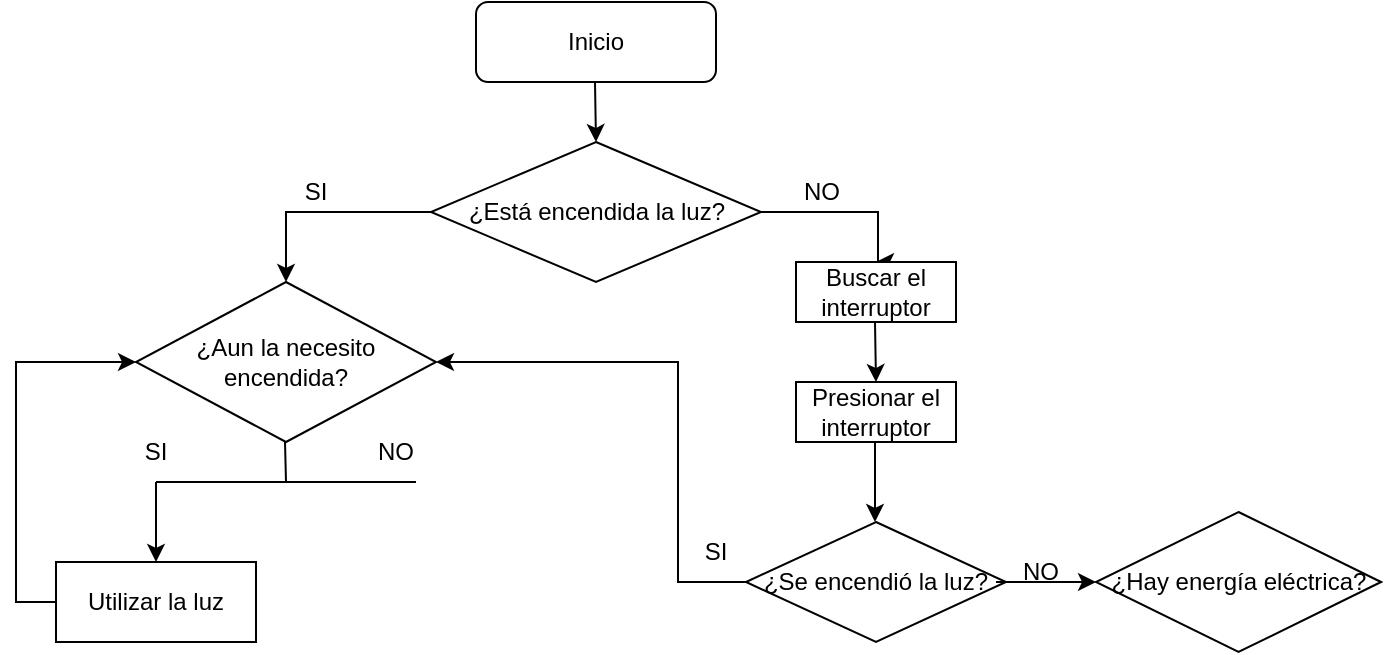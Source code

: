 <mxfile version="21.2.2" type="github">
  <diagram name="Page-1" id="yjx0suM_VuWiPLJv4gr1">
    <mxGraphModel dx="954" dy="647" grid="1" gridSize="10" guides="1" tooltips="1" connect="1" arrows="1" fold="1" page="1" pageScale="1" pageWidth="850" pageHeight="1100" math="0" shadow="0">
      <root>
        <mxCell id="0" />
        <mxCell id="1" parent="0" />
        <mxCell id="2-mPB67WOmI-iHg1lCJ8-1" value="Inicio" style="rounded=1;whiteSpace=wrap;html=1;" vertex="1" parent="1">
          <mxGeometry x="330" y="40" width="120" height="40" as="geometry" />
        </mxCell>
        <mxCell id="2-mPB67WOmI-iHg1lCJ8-29" style="edgeStyle=orthogonalEdgeStyle;rounded=0;orthogonalLoop=1;jettySize=auto;html=1;exitX=1;exitY=0.5;exitDx=0;exitDy=0;" edge="1" parent="1" source="2-mPB67WOmI-iHg1lCJ8-4">
          <mxGeometry relative="1" as="geometry">
            <mxPoint x="530" y="170" as="targetPoint" />
            <Array as="points">
              <mxPoint x="531" y="145" />
            </Array>
          </mxGeometry>
        </mxCell>
        <mxCell id="2-mPB67WOmI-iHg1lCJ8-48" style="edgeStyle=orthogonalEdgeStyle;rounded=0;orthogonalLoop=1;jettySize=auto;html=1;exitX=0;exitY=0.5;exitDx=0;exitDy=0;entryX=0.5;entryY=0;entryDx=0;entryDy=0;" edge="1" parent="1" source="2-mPB67WOmI-iHg1lCJ8-4" target="2-mPB67WOmI-iHg1lCJ8-14">
          <mxGeometry relative="1" as="geometry" />
        </mxCell>
        <mxCell id="2-mPB67WOmI-iHg1lCJ8-4" value="¿Está encendida la luz?" style="rhombus;whiteSpace=wrap;html=1;" vertex="1" parent="1">
          <mxGeometry x="307.5" y="110" width="165" height="70" as="geometry" />
        </mxCell>
        <mxCell id="2-mPB67WOmI-iHg1lCJ8-6" value="" style="endArrow=classic;html=1;rounded=0;" edge="1" parent="1">
          <mxGeometry relative="1" as="geometry">
            <mxPoint x="389.5" y="80" as="sourcePoint" />
            <mxPoint x="390" y="110" as="targetPoint" />
          </mxGeometry>
        </mxCell>
        <mxCell id="2-mPB67WOmI-iHg1lCJ8-10" value="SI" style="text;html=1;strokeColor=none;fillColor=none;align=center;verticalAlign=middle;whiteSpace=wrap;rounded=0;" vertex="1" parent="1">
          <mxGeometry x="220" y="120" width="60" height="30" as="geometry" />
        </mxCell>
        <mxCell id="2-mPB67WOmI-iHg1lCJ8-14" value="¿Aun la necesito encendida?" style="rhombus;whiteSpace=wrap;html=1;" vertex="1" parent="1">
          <mxGeometry x="160" y="180" width="150" height="80" as="geometry" />
        </mxCell>
        <mxCell id="2-mPB67WOmI-iHg1lCJ8-24" style="edgeStyle=orthogonalEdgeStyle;rounded=0;orthogonalLoop=1;jettySize=auto;html=1;exitX=0;exitY=0.5;exitDx=0;exitDy=0;entryX=0;entryY=0.5;entryDx=0;entryDy=0;" edge="1" parent="1" source="2-mPB67WOmI-iHg1lCJ8-19" target="2-mPB67WOmI-iHg1lCJ8-14">
          <mxGeometry relative="1" as="geometry">
            <mxPoint x="140" y="270" as="targetPoint" />
            <Array as="points">
              <mxPoint x="100" y="340" />
              <mxPoint x="100" y="220" />
            </Array>
          </mxGeometry>
        </mxCell>
        <mxCell id="2-mPB67WOmI-iHg1lCJ8-19" value="Utilizar la luz" style="rounded=0;whiteSpace=wrap;html=1;" vertex="1" parent="1">
          <mxGeometry x="120" y="320" width="100" height="40" as="geometry" />
        </mxCell>
        <mxCell id="2-mPB67WOmI-iHg1lCJ8-20" value="" style="endArrow=none;html=1;rounded=0;" edge="1" parent="1">
          <mxGeometry width="50" height="50" relative="1" as="geometry">
            <mxPoint x="235" y="280" as="sourcePoint" />
            <mxPoint x="234.5" y="260" as="targetPoint" />
          </mxGeometry>
        </mxCell>
        <mxCell id="2-mPB67WOmI-iHg1lCJ8-21" value="" style="endArrow=none;html=1;rounded=0;" edge="1" parent="1">
          <mxGeometry width="50" height="50" relative="1" as="geometry">
            <mxPoint x="170" y="280" as="sourcePoint" />
            <mxPoint x="300" y="280" as="targetPoint" />
          </mxGeometry>
        </mxCell>
        <mxCell id="2-mPB67WOmI-iHg1lCJ8-28" value="" style="edgeStyle=orthogonalEdgeStyle;rounded=0;orthogonalLoop=1;jettySize=auto;html=1;" edge="1" parent="1" source="2-mPB67WOmI-iHg1lCJ8-25" target="2-mPB67WOmI-iHg1lCJ8-19">
          <mxGeometry relative="1" as="geometry" />
        </mxCell>
        <mxCell id="2-mPB67WOmI-iHg1lCJ8-25" value="SI" style="text;html=1;strokeColor=none;fillColor=none;align=center;verticalAlign=middle;whiteSpace=wrap;rounded=0;" vertex="1" parent="1">
          <mxGeometry x="140" y="250" width="60" height="30" as="geometry" />
        </mxCell>
        <mxCell id="2-mPB67WOmI-iHg1lCJ8-30" value="Buscar el interruptor" style="rounded=0;whiteSpace=wrap;html=1;" vertex="1" parent="1">
          <mxGeometry x="490" y="170" width="80" height="30" as="geometry" />
        </mxCell>
        <mxCell id="2-mPB67WOmI-iHg1lCJ8-31" value="" style="endArrow=classic;html=1;rounded=0;" edge="1" parent="1">
          <mxGeometry width="50" height="50" relative="1" as="geometry">
            <mxPoint x="529.5" y="200" as="sourcePoint" />
            <mxPoint x="530" y="230" as="targetPoint" />
          </mxGeometry>
        </mxCell>
        <mxCell id="2-mPB67WOmI-iHg1lCJ8-32" value="Presionar el interruptor" style="rounded=0;whiteSpace=wrap;html=1;" vertex="1" parent="1">
          <mxGeometry x="490" y="230" width="80" height="30" as="geometry" />
        </mxCell>
        <mxCell id="2-mPB67WOmI-iHg1lCJ8-35" style="edgeStyle=orthogonalEdgeStyle;rounded=0;orthogonalLoop=1;jettySize=auto;html=1;entryX=1;entryY=0.5;entryDx=0;entryDy=0;" edge="1" parent="1" source="2-mPB67WOmI-iHg1lCJ8-33" target="2-mPB67WOmI-iHg1lCJ8-14">
          <mxGeometry relative="1" as="geometry">
            <mxPoint x="430" y="220" as="targetPoint" />
            <Array as="points">
              <mxPoint x="431" y="330" />
              <mxPoint x="431" y="220" />
            </Array>
          </mxGeometry>
        </mxCell>
        <mxCell id="2-mPB67WOmI-iHg1lCJ8-33" value="¿Se encendió la luz?" style="rhombus;whiteSpace=wrap;html=1;" vertex="1" parent="1">
          <mxGeometry x="465" y="300" width="130" height="60" as="geometry" />
        </mxCell>
        <mxCell id="2-mPB67WOmI-iHg1lCJ8-34" value="" style="endArrow=classic;html=1;rounded=0;" edge="1" parent="1">
          <mxGeometry width="50" height="50" relative="1" as="geometry">
            <mxPoint x="529.5" y="260" as="sourcePoint" />
            <mxPoint x="529.5" y="300" as="targetPoint" />
          </mxGeometry>
        </mxCell>
        <mxCell id="2-mPB67WOmI-iHg1lCJ8-36" value="SI" style="text;html=1;strokeColor=none;fillColor=none;align=center;verticalAlign=middle;whiteSpace=wrap;rounded=0;" vertex="1" parent="1">
          <mxGeometry x="420" y="300" width="60" height="30" as="geometry" />
        </mxCell>
        <mxCell id="2-mPB67WOmI-iHg1lCJ8-37" value="NO" style="text;html=1;strokeColor=none;fillColor=none;align=center;verticalAlign=middle;whiteSpace=wrap;rounded=0;" vertex="1" parent="1">
          <mxGeometry x="472.5" y="120" width="60" height="30" as="geometry" />
        </mxCell>
        <mxCell id="2-mPB67WOmI-iHg1lCJ8-38" value="NO" style="text;html=1;strokeColor=none;fillColor=none;align=center;verticalAlign=middle;whiteSpace=wrap;rounded=0;" vertex="1" parent="1">
          <mxGeometry x="260" y="250" width="60" height="30" as="geometry" />
        </mxCell>
        <mxCell id="2-mPB67WOmI-iHg1lCJ8-40" value="NO" style="text;html=1;strokeColor=none;fillColor=none;align=center;verticalAlign=middle;whiteSpace=wrap;rounded=0;" vertex="1" parent="1">
          <mxGeometry x="595" y="310" width="35" height="30" as="geometry" />
        </mxCell>
        <mxCell id="2-mPB67WOmI-iHg1lCJ8-51" value="¿Hay energía eléctrica?" style="rhombus;whiteSpace=wrap;html=1;" vertex="1" parent="1">
          <mxGeometry x="640" y="295" width="142.5" height="70" as="geometry" />
        </mxCell>
        <mxCell id="2-mPB67WOmI-iHg1lCJ8-52" value="" style="endArrow=classic;html=1;rounded=0;entryX=0;entryY=0.5;entryDx=0;entryDy=0;" edge="1" parent="1" target="2-mPB67WOmI-iHg1lCJ8-51">
          <mxGeometry width="50" height="50" relative="1" as="geometry">
            <mxPoint x="590" y="330" as="sourcePoint" />
            <mxPoint x="630" y="330" as="targetPoint" />
          </mxGeometry>
        </mxCell>
      </root>
    </mxGraphModel>
  </diagram>
</mxfile>
